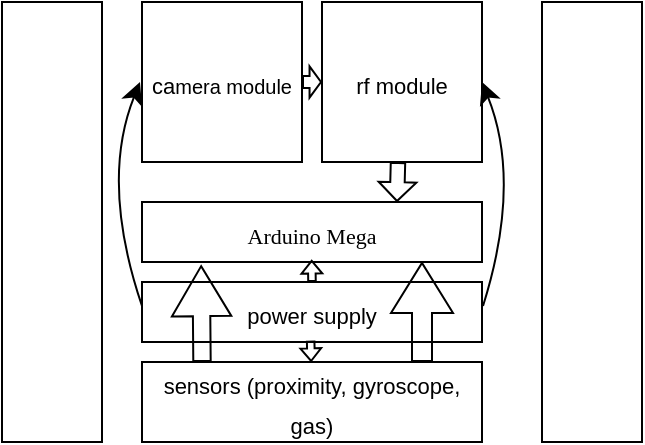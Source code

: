 <mxfile version="21.3.8" type="github">
  <diagram name="Page-1" id="2YBvvXClWsGukQMizWep">
    <mxGraphModel dx="494" dy="337" grid="1" gridSize="10" guides="1" tooltips="1" connect="1" arrows="1" fold="1" page="1" pageScale="1" pageWidth="850" pageHeight="1100" math="0" shadow="0">
      <root>
        <mxCell id="0" />
        <mxCell id="1" parent="0" />
        <mxCell id="enCV7RtinkrSNKV-X26U-1" value="&lt;font face=&quot;Times New Roman&quot; style=&quot;font-size: 11px;&quot;&gt;Arduino Mega&lt;/font&gt;" style="rounded=0;whiteSpace=wrap;html=1;fontSize=16;" vertex="1" parent="1">
          <mxGeometry x="330" y="400" width="170" height="30" as="geometry" />
        </mxCell>
        <mxCell id="enCV7RtinkrSNKV-X26U-3" value="&lt;font style=&quot;font-size: 11px;&quot;&gt;sensors (proximity, gyroscope, gas)&lt;/font&gt;" style="rounded=0;whiteSpace=wrap;html=1;fontSize=16;" vertex="1" parent="1">
          <mxGeometry x="330" y="480" width="170" height="40" as="geometry" />
        </mxCell>
        <mxCell id="enCV7RtinkrSNKV-X26U-4" value="&lt;font style=&quot;font-size: 11px;&quot;&gt;power supply&lt;/font&gt;" style="rounded=0;whiteSpace=wrap;html=1;fontSize=16;" vertex="1" parent="1">
          <mxGeometry x="330" y="440" width="170" height="30" as="geometry" />
        </mxCell>
        <mxCell id="enCV7RtinkrSNKV-X26U-5" value="&lt;font style=&quot;font-size: 11px;&quot;&gt;ca&lt;/font&gt;&lt;font size=&quot;1&quot; style=&quot;&quot;&gt;mera module&lt;/font&gt;" style="whiteSpace=wrap;html=1;aspect=fixed;fontSize=16;" vertex="1" parent="1">
          <mxGeometry x="330" y="300" width="80" height="80" as="geometry" />
        </mxCell>
        <mxCell id="enCV7RtinkrSNKV-X26U-6" value="&lt;font style=&quot;font-size: 11px;&quot;&gt;rf module&lt;/font&gt;" style="whiteSpace=wrap;html=1;aspect=fixed;fontSize=16;" vertex="1" parent="1">
          <mxGeometry x="420" y="300" width="80" height="80" as="geometry" />
        </mxCell>
        <mxCell id="enCV7RtinkrSNKV-X26U-8" value="" style="shape=flexArrow;endArrow=classic;html=1;rounded=0;fontSize=12;startSize=8;endSize=2.805;curved=1;endWidth=10.621;width=7.213;entryX=0.75;entryY=0;entryDx=0;entryDy=0;" edge="1" parent="1" target="enCV7RtinkrSNKV-X26U-1">
          <mxGeometry width="50" height="50" relative="1" as="geometry">
            <mxPoint x="458" y="380" as="sourcePoint" />
            <mxPoint x="380" y="410" as="targetPoint" />
          </mxGeometry>
        </mxCell>
        <mxCell id="enCV7RtinkrSNKV-X26U-9" value="" style="shape=flexArrow;endArrow=classic;html=1;rounded=0;fontSize=12;startSize=8;endSize=8;curved=1;entryX=0.174;entryY=1.052;entryDx=0;entryDy=0;width=8.696;entryPerimeter=0;" edge="1" parent="1" target="enCV7RtinkrSNKV-X26U-1">
          <mxGeometry width="50" height="50" relative="1" as="geometry">
            <mxPoint x="360" y="480" as="sourcePoint" />
            <mxPoint x="470" y="420" as="targetPoint" />
          </mxGeometry>
        </mxCell>
        <mxCell id="enCV7RtinkrSNKV-X26U-10" value="" style="shape=flexArrow;endArrow=classic;html=1;rounded=0;fontSize=12;startSize=8;endSize=8;curved=1;exitX=0.25;exitY=0;exitDx=0;exitDy=0;entryX=0.25;entryY=1;entryDx=0;entryDy=0;" edge="1" parent="1">
          <mxGeometry width="50" height="50" relative="1" as="geometry">
            <mxPoint x="470" y="480" as="sourcePoint" />
            <mxPoint x="470" y="430" as="targetPoint" />
          </mxGeometry>
        </mxCell>
        <mxCell id="enCV7RtinkrSNKV-X26U-13" value="" style="shape=flexArrow;endArrow=classic;html=1;rounded=0;fontSize=12;startSize=8;endSize=1.771;curved=1;exitX=0.5;exitY=0;exitDx=0;exitDy=0;entryX=0.499;entryY=0.965;entryDx=0;entryDy=0;entryPerimeter=0;width=3.768;endWidth=5.59;" edge="1" parent="1" source="enCV7RtinkrSNKV-X26U-4" target="enCV7RtinkrSNKV-X26U-1">
          <mxGeometry width="50" height="50" relative="1" as="geometry">
            <mxPoint x="390" y="430" as="sourcePoint" />
            <mxPoint x="440" y="380" as="targetPoint" />
          </mxGeometry>
        </mxCell>
        <mxCell id="enCV7RtinkrSNKV-X26U-16" value="" style="endArrow=classic;html=1;rounded=0;fontSize=12;startSize=8;endSize=8;curved=1;exitX=1.003;exitY=0.4;exitDx=0;exitDy=0;exitPerimeter=0;entryX=1;entryY=0.5;entryDx=0;entryDy=0;" edge="1" parent="1" source="enCV7RtinkrSNKV-X26U-4" target="enCV7RtinkrSNKV-X26U-6">
          <mxGeometry width="50" height="50" relative="1" as="geometry">
            <mxPoint x="390" y="420" as="sourcePoint" />
            <mxPoint x="440" y="370" as="targetPoint" />
            <Array as="points">
              <mxPoint x="520" y="390" />
            </Array>
          </mxGeometry>
        </mxCell>
        <mxCell id="enCV7RtinkrSNKV-X26U-17" value="" style="endArrow=classic;html=1;rounded=0;fontSize=12;startSize=8;endSize=8;curved=1;exitX=1.003;exitY=0.4;exitDx=0;exitDy=0;exitPerimeter=0;entryX=1;entryY=0.5;entryDx=0;entryDy=0;" edge="1" parent="1">
          <mxGeometry width="50" height="50" relative="1" as="geometry">
            <mxPoint x="330" y="452" as="sourcePoint" />
            <mxPoint x="329" y="340" as="targetPoint" />
            <Array as="points">
              <mxPoint x="309" y="390" />
            </Array>
          </mxGeometry>
        </mxCell>
        <mxCell id="enCV7RtinkrSNKV-X26U-18" value="" style="shape=flexArrow;endArrow=classic;html=1;rounded=0;fontSize=12;startSize=8;endSize=1.771;curved=1;exitX=0.496;exitY=0.978;exitDx=0;exitDy=0;width=3.768;endWidth=5.59;exitPerimeter=0;" edge="1" parent="1" source="enCV7RtinkrSNKV-X26U-4" target="enCV7RtinkrSNKV-X26U-3">
          <mxGeometry width="50" height="50" relative="1" as="geometry">
            <mxPoint x="414.86" y="480" as="sourcePoint" />
            <mxPoint x="414.86" y="469" as="targetPoint" />
            <Array as="points" />
          </mxGeometry>
        </mxCell>
        <mxCell id="enCV7RtinkrSNKV-X26U-19" value="" style="shape=flexArrow;endArrow=classic;html=1;rounded=0;fontSize=12;startSize=8;endSize=1.577;curved=1;exitX=1;exitY=0.5;exitDx=0;exitDy=0;width=5.915;endWidth=8.756;" edge="1" parent="1" source="enCV7RtinkrSNKV-X26U-5">
          <mxGeometry width="50" height="50" relative="1" as="geometry">
            <mxPoint x="440" y="390" as="sourcePoint" />
            <mxPoint x="420" y="340" as="targetPoint" />
          </mxGeometry>
        </mxCell>
        <mxCell id="enCV7RtinkrSNKV-X26U-20" value="" style="rounded=0;whiteSpace=wrap;html=1;fontSize=16;" vertex="1" parent="1">
          <mxGeometry x="260" y="300" width="50" height="220" as="geometry" />
        </mxCell>
        <mxCell id="enCV7RtinkrSNKV-X26U-21" value="" style="rounded=0;whiteSpace=wrap;html=1;fontSize=16;" vertex="1" parent="1">
          <mxGeometry x="530" y="300" width="50" height="220" as="geometry" />
        </mxCell>
      </root>
    </mxGraphModel>
  </diagram>
</mxfile>
